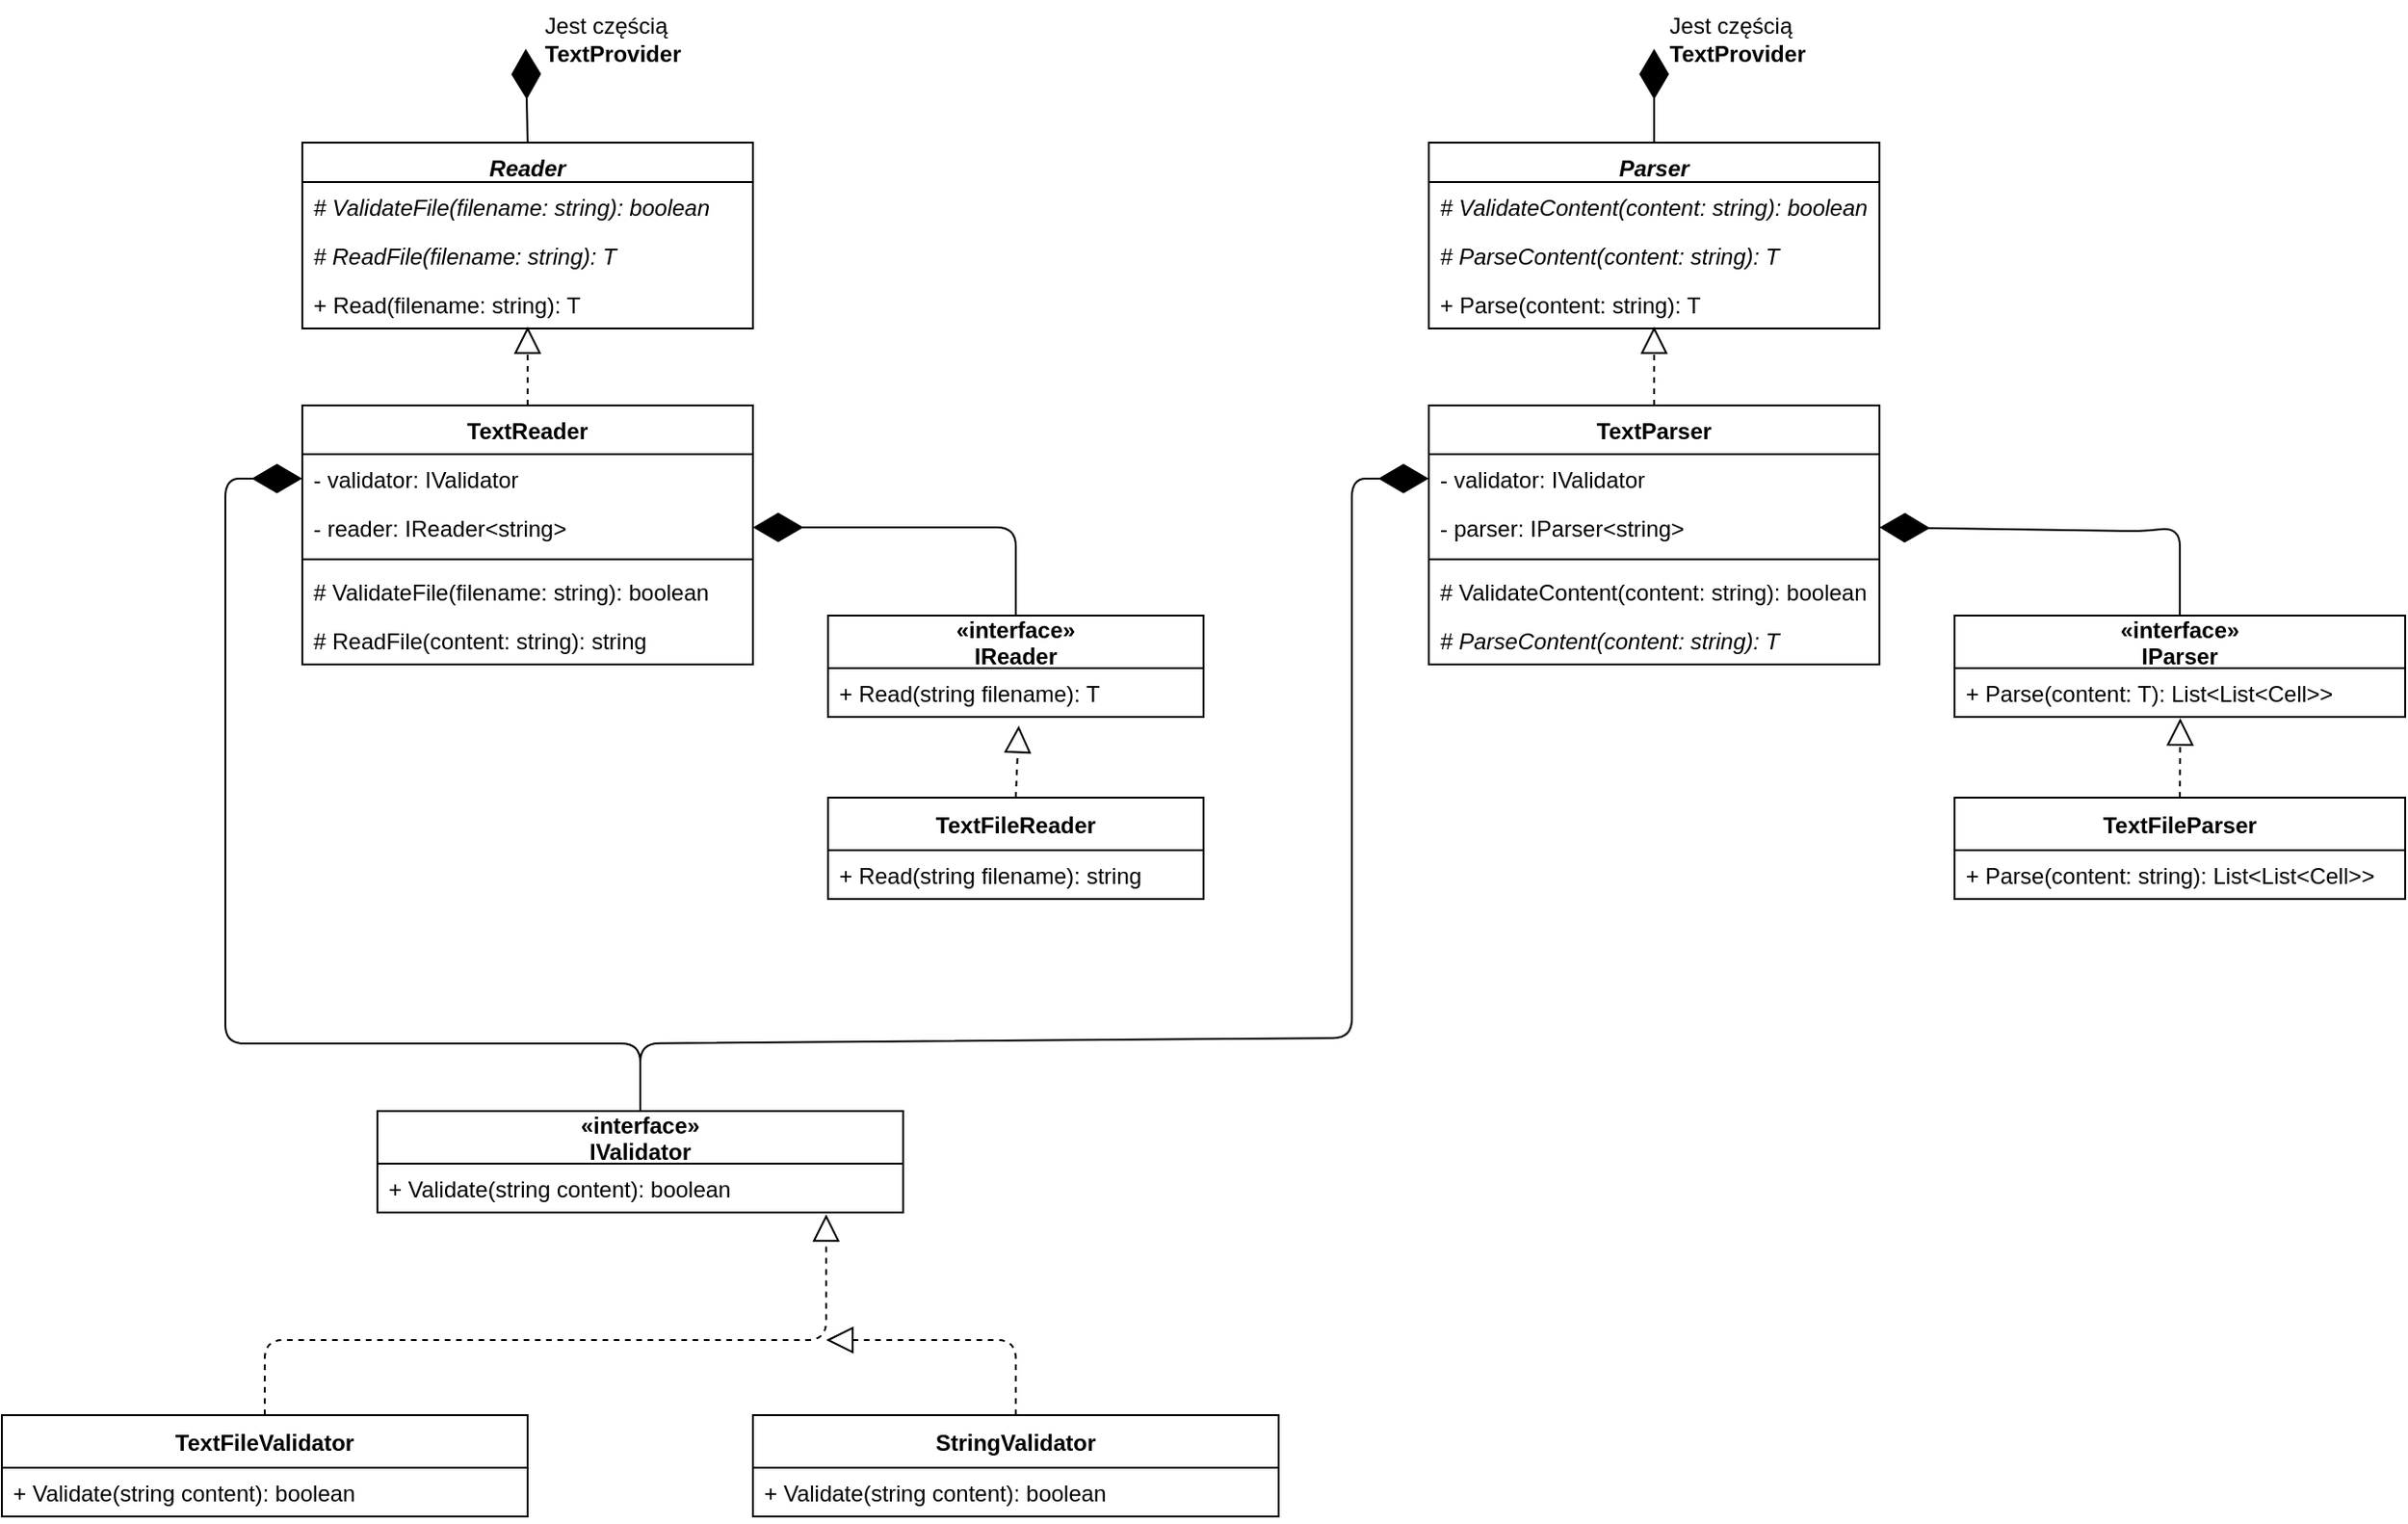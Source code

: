 <mxfile version="13.0.7" type="device"><diagram id="9cOwhmK5myV7WfzDLKmf" name="Page-1"><mxGraphModel dx="868" dy="-579" grid="1" gridSize="10" guides="1" tooltips="1" connect="1" arrows="1" fold="1" page="1" pageScale="1" pageWidth="1390" pageHeight="980" math="0" shadow="0"><root><mxCell id="0"/><mxCell id="1" parent="0"/><mxCell id="5ErWoHdnK1bCBcW2njbX-1" value="" style="endArrow=block;dashed=1;endFill=0;endSize=12;html=1;exitX=0.5;exitY=0;exitDx=0;exitDy=0;entryX=0.5;entryY=0.962;entryDx=0;entryDy=0;entryPerimeter=0;" parent="1" source="5ErWoHdnK1bCBcW2njbX-15" target="5ErWoHdnK1bCBcW2njbX-14" edge="1"><mxGeometry width="160" relative="1" as="geometry"><mxPoint x="1630" y="910" as="sourcePoint"/><mxPoint x="1627.6" y="834.342" as="targetPoint"/></mxGeometry></mxCell><mxCell id="5ErWoHdnK1bCBcW2njbX-2" value="" style="endArrow=diamondThin;endFill=1;endSize=24;html=1;exitX=0.5;exitY=0;exitDx=0;exitDy=0;rounded=1;entryX=1;entryY=0.5;entryDx=0;entryDy=0;" parent="1" source="5ErWoHdnK1bCBcW2njbX-35" target="5ErWoHdnK1bCBcW2njbX-17" edge="1"><mxGeometry width="160" relative="1" as="geometry"><mxPoint x="1630" y="1158" as="sourcePoint"/><mxPoint x="1740" y="1327" as="targetPoint"/><Array as="points"><mxPoint x="1781" y="1325"/></Array></mxGeometry></mxCell><mxCell id="5ErWoHdnK1bCBcW2njbX-3" value="" style="endArrow=block;dashed=1;endFill=0;endSize=12;html=1;exitX=0.5;exitY=0;exitDx=0;exitDy=0;entryX=0.508;entryY=1.179;entryDx=0;entryDy=0;entryPerimeter=0;" parent="1" source="5ErWoHdnK1bCBcW2njbX-37" target="5ErWoHdnK1bCBcW2njbX-36" edge="1"><mxGeometry width="160" relative="1" as="geometry"><mxPoint x="1590" y="1298" as="sourcePoint"/><mxPoint x="1920" y="1427" as="targetPoint"/></mxGeometry></mxCell><mxCell id="5ErWoHdnK1bCBcW2njbX-4" value="" style="endArrow=block;dashed=1;endFill=0;endSize=12;html=1;exitX=0.5;exitY=0;exitDx=0;exitDy=0;" parent="1" source="5ErWoHdnK1bCBcW2njbX-43" edge="1"><mxGeometry width="160" relative="1" as="geometry"><mxPoint x="1350" y="1562" as="sourcePoint"/><mxPoint x="1680" y="1691" as="targetPoint"/><Array as="points"><mxPoint x="1381" y="1758"/><mxPoint x="1680" y="1758"/></Array></mxGeometry></mxCell><mxCell id="5ErWoHdnK1bCBcW2njbX-5" value="" style="endArrow=block;dashed=1;endFill=0;endSize=12;html=1;exitX=0.5;exitY=0;exitDx=0;exitDy=0;" parent="1" source="5ErWoHdnK1bCBcW2njbX-23" edge="1"><mxGeometry width="160" relative="1" as="geometry"><mxPoint x="1890" y="1808" as="sourcePoint"/><mxPoint x="1680" y="1758" as="targetPoint"/><Array as="points"><mxPoint x="1781" y="1758"/></Array></mxGeometry></mxCell><mxCell id="5ErWoHdnK1bCBcW2njbX-6" value="" style="endArrow=diamondThin;endFill=1;endSize=24;html=1;exitX=0.5;exitY=0;exitDx=0;exitDy=0;rounded=1;entryX=0;entryY=0.5;entryDx=0;entryDy=0;" parent="1" source="5ErWoHdnK1bCBcW2njbX-21" target="5ErWoHdnK1bCBcW2njbX-16" edge="1"><mxGeometry width="160" relative="1" as="geometry"><mxPoint x="1970" y="1382" as="sourcePoint"/><mxPoint x="1750" y="1337" as="targetPoint"/><Array as="points"><mxPoint x="1581" y="1600"/><mxPoint x="1360" y="1600"/><mxPoint x="1360" y="1299"/></Array></mxGeometry></mxCell><mxCell id="5ErWoHdnK1bCBcW2njbX-7" value="" style="endArrow=block;dashed=1;endFill=0;endSize=12;html=1;exitX=0.5;exitY=0;exitDx=0;exitDy=0;entryX=0.5;entryY=0.962;entryDx=0;entryDy=0;entryPerimeter=0;" parent="1" source="5ErWoHdnK1bCBcW2njbX-29" target="5ErWoHdnK1bCBcW2njbX-28" edge="1"><mxGeometry width="160" relative="1" as="geometry"><mxPoint x="2230" y="910" as="sourcePoint"/><mxPoint x="2227.6" y="834.342" as="targetPoint"/></mxGeometry></mxCell><mxCell id="5ErWoHdnK1bCBcW2njbX-8" value="" style="endArrow=diamondThin;endFill=1;endSize=24;html=1;exitX=0.5;exitY=0;exitDx=0;exitDy=0;rounded=1;entryX=1;entryY=0.5;entryDx=0;entryDy=0;" parent="1" source="5ErWoHdnK1bCBcW2njbX-39" target="5ErWoHdnK1bCBcW2njbX-31" edge="1"><mxGeometry width="160" relative="1" as="geometry"><mxPoint x="2230" y="1158" as="sourcePoint"/><mxPoint x="2340" y="1327" as="targetPoint"/><Array as="points"><mxPoint x="2401" y="1325"/><mxPoint x="2380" y="1327"/></Array></mxGeometry></mxCell><mxCell id="5ErWoHdnK1bCBcW2njbX-9" value="" style="endArrow=block;dashed=1;endFill=0;endSize=12;html=1;exitX=0.5;exitY=0;exitDx=0;exitDy=0;entryX=0.501;entryY=1.026;entryDx=0;entryDy=0;entryPerimeter=0;" parent="1" source="5ErWoHdnK1bCBcW2njbX-41" target="5ErWoHdnK1bCBcW2njbX-40" edge="1"><mxGeometry width="160" relative="1" as="geometry"><mxPoint x="2190" y="1298" as="sourcePoint"/><mxPoint x="2520" y="1427" as="targetPoint"/></mxGeometry></mxCell><mxCell id="5ErWoHdnK1bCBcW2njbX-10" value="" style="endArrow=diamondThin;endFill=1;endSize=24;html=1;exitX=0.5;exitY=0;exitDx=0;exitDy=0;rounded=1;entryX=0;entryY=0.5;entryDx=0;entryDy=0;" parent="1" source="5ErWoHdnK1bCBcW2njbX-21" target="5ErWoHdnK1bCBcW2njbX-30" edge="1"><mxGeometry width="160" relative="1" as="geometry"><mxPoint x="2470" y="1555" as="sourcePoint"/><mxPoint x="2540" y="1337" as="targetPoint"/><Array as="points"><mxPoint x="1581" y="1600"/><mxPoint x="1960" y="1597"/><mxPoint x="1960" y="1299"/></Array></mxGeometry></mxCell><mxCell id="5ErWoHdnK1bCBcW2njbX-11" value="Reader" style="swimlane;fontStyle=3;align=center;verticalAlign=top;childLayout=stackLayout;horizontal=1;startSize=21;horizontalStack=0;resizeParent=1;resizeParentMax=0;resizeLast=0;collapsible=0;marginBottom=0;" parent="1" vertex="1"><mxGeometry x="1401" y="1120" width="240" height="99" as="geometry"/></mxCell><mxCell id="5ErWoHdnK1bCBcW2njbX-12" value="# ValidateFile(filename: string): boolean" style="text;strokeColor=none;fillColor=none;align=left;verticalAlign=top;spacingLeft=4;spacingRight=4;overflow=hidden;rotatable=0;points=[[0,0.5],[1,0.5]];portConstraint=eastwest;fontStyle=2" parent="5ErWoHdnK1bCBcW2njbX-11" vertex="1"><mxGeometry y="21" width="240" height="26" as="geometry"/></mxCell><mxCell id="5ErWoHdnK1bCBcW2njbX-13" value="# ReadFile(filename: string): T" style="text;strokeColor=none;fillColor=none;align=left;verticalAlign=top;spacingLeft=4;spacingRight=4;overflow=hidden;rotatable=0;points=[[0,0.5],[1,0.5]];portConstraint=eastwest;fontStyle=2" parent="5ErWoHdnK1bCBcW2njbX-11" vertex="1"><mxGeometry y="47" width="240" height="26" as="geometry"/></mxCell><mxCell id="5ErWoHdnK1bCBcW2njbX-14" value="+ Read(filename: string): T" style="text;strokeColor=none;fillColor=none;align=left;verticalAlign=top;spacingLeft=4;spacingRight=4;overflow=hidden;rotatable=0;points=[[0,0.5],[1,0.5]];portConstraint=eastwest;" parent="5ErWoHdnK1bCBcW2njbX-11" vertex="1"><mxGeometry y="73" width="240" height="26" as="geometry"/></mxCell><mxCell id="5ErWoHdnK1bCBcW2njbX-15" value="TextReader" style="swimlane;fontStyle=1;align=center;verticalAlign=top;childLayout=stackLayout;horizontal=1;startSize=26;horizontalStack=0;resizeParent=1;resizeParentMax=0;resizeLast=0;collapsible=0;marginBottom=0;" parent="1" vertex="1"><mxGeometry x="1401" y="1260" width="240" height="138" as="geometry"/></mxCell><mxCell id="5ErWoHdnK1bCBcW2njbX-16" value="- validator: IValidator" style="text;strokeColor=none;fillColor=none;align=left;verticalAlign=top;spacingLeft=4;spacingRight=4;overflow=hidden;rotatable=0;points=[[0,0.5],[1,0.5]];portConstraint=eastwest;" parent="5ErWoHdnK1bCBcW2njbX-15" vertex="1"><mxGeometry y="26" width="240" height="26" as="geometry"/></mxCell><mxCell id="5ErWoHdnK1bCBcW2njbX-17" value="- reader: IReader&lt;string&gt;" style="text;strokeColor=none;fillColor=none;align=left;verticalAlign=top;spacingLeft=4;spacingRight=4;overflow=hidden;rotatable=0;points=[[0,0.5],[1,0.5]];portConstraint=eastwest;" parent="5ErWoHdnK1bCBcW2njbX-15" vertex="1"><mxGeometry y="52" width="240" height="26" as="geometry"/></mxCell><mxCell id="5ErWoHdnK1bCBcW2njbX-18" value="" style="line;strokeWidth=1;fillColor=none;align=left;verticalAlign=middle;spacingTop=-1;spacingLeft=3;spacingRight=3;rotatable=0;labelPosition=right;points=[];portConstraint=eastwest;" parent="5ErWoHdnK1bCBcW2njbX-15" vertex="1"><mxGeometry y="78" width="240" height="8" as="geometry"/></mxCell><mxCell id="5ErWoHdnK1bCBcW2njbX-19" value="# ValidateFile(filename: string): boolean" style="text;strokeColor=none;fillColor=none;align=left;verticalAlign=top;spacingLeft=4;spacingRight=4;overflow=hidden;rotatable=0;points=[[0,0.5],[1,0.5]];portConstraint=eastwest;fontStyle=0" parent="5ErWoHdnK1bCBcW2njbX-15" vertex="1"><mxGeometry y="86" width="240" height="26" as="geometry"/></mxCell><mxCell id="5ErWoHdnK1bCBcW2njbX-20" value="# ReadFile(content: string): string" style="text;strokeColor=none;fillColor=none;align=left;verticalAlign=top;spacingLeft=4;spacingRight=4;overflow=hidden;rotatable=0;points=[[0,0.5],[1,0.5]];portConstraint=eastwest;fontStyle=0" parent="5ErWoHdnK1bCBcW2njbX-15" vertex="1"><mxGeometry y="112" width="240" height="26" as="geometry"/></mxCell><mxCell id="5ErWoHdnK1bCBcW2njbX-21" value="«interface»&#10;IValidator" style="swimlane;fontStyle=1;childLayout=stackLayout;horizontal=1;startSize=28;horizontalStack=0;resizeParent=1;resizeParentMax=0;resizeLast=0;collapsible=0;marginBottom=0;" parent="1" vertex="1"><mxGeometry x="1441" y="1636" width="280" height="54" as="geometry"/></mxCell><mxCell id="5ErWoHdnK1bCBcW2njbX-22" value="+ Validate(string content): boolean" style="text;strokeColor=none;fillColor=none;align=left;verticalAlign=top;spacingLeft=4;spacingRight=4;overflow=hidden;rotatable=0;points=[[0,0.5],[1,0.5]];portConstraint=eastwest;" parent="5ErWoHdnK1bCBcW2njbX-21" vertex="1"><mxGeometry y="28" width="280" height="26" as="geometry"/></mxCell><mxCell id="5ErWoHdnK1bCBcW2njbX-23" value="StringValidator" style="swimlane;fontStyle=1;childLayout=stackLayout;horizontal=1;startSize=28;horizontalStack=0;resizeParent=1;resizeParentMax=0;resizeLast=0;collapsible=0;marginBottom=0;" parent="1" vertex="1"><mxGeometry x="1641" y="1798" width="280" height="54" as="geometry"/></mxCell><mxCell id="5ErWoHdnK1bCBcW2njbX-24" value="+ Validate(string content): boolean" style="text;strokeColor=none;fillColor=none;align=left;verticalAlign=top;spacingLeft=4;spacingRight=4;overflow=hidden;rotatable=0;points=[[0,0.5],[1,0.5]];portConstraint=eastwest;" parent="5ErWoHdnK1bCBcW2njbX-23" vertex="1"><mxGeometry y="28" width="280" height="26" as="geometry"/></mxCell><mxCell id="5ErWoHdnK1bCBcW2njbX-25" value="Parser" style="swimlane;fontStyle=3;align=center;verticalAlign=top;childLayout=stackLayout;horizontal=1;startSize=21;horizontalStack=0;resizeParent=1;resizeParentMax=0;resizeLast=0;collapsible=0;marginBottom=0;" parent="1" vertex="1"><mxGeometry x="2001" y="1120" width="240" height="99" as="geometry"/></mxCell><mxCell id="5ErWoHdnK1bCBcW2njbX-26" value="# ValidateContent(content: string): boolean" style="text;strokeColor=none;fillColor=none;align=left;verticalAlign=top;spacingLeft=4;spacingRight=4;overflow=hidden;rotatable=0;points=[[0,0.5],[1,0.5]];portConstraint=eastwest;fontStyle=2" parent="5ErWoHdnK1bCBcW2njbX-25" vertex="1"><mxGeometry y="21" width="240" height="26" as="geometry"/></mxCell><mxCell id="5ErWoHdnK1bCBcW2njbX-27" value="# ParseContent(content: string): T" style="text;strokeColor=none;fillColor=none;align=left;verticalAlign=top;spacingLeft=4;spacingRight=4;overflow=hidden;rotatable=0;points=[[0,0.5],[1,0.5]];portConstraint=eastwest;fontStyle=2" parent="5ErWoHdnK1bCBcW2njbX-25" vertex="1"><mxGeometry y="47" width="240" height="26" as="geometry"/></mxCell><mxCell id="5ErWoHdnK1bCBcW2njbX-28" value="+ Parse(content: string): T" style="text;strokeColor=none;fillColor=none;align=left;verticalAlign=top;spacingLeft=4;spacingRight=4;overflow=hidden;rotatable=0;points=[[0,0.5],[1,0.5]];portConstraint=eastwest;" parent="5ErWoHdnK1bCBcW2njbX-25" vertex="1"><mxGeometry y="73" width="240" height="26" as="geometry"/></mxCell><mxCell id="5ErWoHdnK1bCBcW2njbX-29" value="TextParser" style="swimlane;fontStyle=1;align=center;verticalAlign=top;childLayout=stackLayout;horizontal=1;startSize=26;horizontalStack=0;resizeParent=1;resizeParentMax=0;resizeLast=0;collapsible=0;marginBottom=0;" parent="1" vertex="1"><mxGeometry x="2001" y="1260" width="240" height="138" as="geometry"/></mxCell><mxCell id="5ErWoHdnK1bCBcW2njbX-30" value="- validator: IValidator" style="text;strokeColor=none;fillColor=none;align=left;verticalAlign=top;spacingLeft=4;spacingRight=4;overflow=hidden;rotatable=0;points=[[0,0.5],[1,0.5]];portConstraint=eastwest;" parent="5ErWoHdnK1bCBcW2njbX-29" vertex="1"><mxGeometry y="26" width="240" height="26" as="geometry"/></mxCell><mxCell id="5ErWoHdnK1bCBcW2njbX-31" value="- parser: IParser&lt;string&gt;" style="text;strokeColor=none;fillColor=none;align=left;verticalAlign=top;spacingLeft=4;spacingRight=4;overflow=hidden;rotatable=0;points=[[0,0.5],[1,0.5]];portConstraint=eastwest;" parent="5ErWoHdnK1bCBcW2njbX-29" vertex="1"><mxGeometry y="52" width="240" height="26" as="geometry"/></mxCell><mxCell id="5ErWoHdnK1bCBcW2njbX-32" value="" style="line;strokeWidth=1;fillColor=none;align=left;verticalAlign=middle;spacingTop=-1;spacingLeft=3;spacingRight=3;rotatable=0;labelPosition=right;points=[];portConstraint=eastwest;" parent="5ErWoHdnK1bCBcW2njbX-29" vertex="1"><mxGeometry y="78" width="240" height="8" as="geometry"/></mxCell><mxCell id="5ErWoHdnK1bCBcW2njbX-33" value="# ValidateContent(content: string): boolean" style="text;strokeColor=none;fillColor=none;align=left;verticalAlign=top;spacingLeft=4;spacingRight=4;overflow=hidden;rotatable=0;points=[[0,0.5],[1,0.5]];portConstraint=eastwest;fontStyle=0" parent="5ErWoHdnK1bCBcW2njbX-29" vertex="1"><mxGeometry y="86" width="240" height="26" as="geometry"/></mxCell><mxCell id="5ErWoHdnK1bCBcW2njbX-34" value="# ParseContent(content: string): T" style="text;strokeColor=none;fillColor=none;align=left;verticalAlign=top;spacingLeft=4;spacingRight=4;overflow=hidden;rotatable=0;points=[[0,0.5],[1,0.5]];portConstraint=eastwest;fontStyle=2" parent="5ErWoHdnK1bCBcW2njbX-29" vertex="1"><mxGeometry y="112" width="240" height="26" as="geometry"/></mxCell><mxCell id="5ErWoHdnK1bCBcW2njbX-35" value="«interface»&#10;IReader" style="swimlane;fontStyle=1;childLayout=stackLayout;horizontal=1;startSize=28;horizontalStack=0;resizeParent=1;resizeParentMax=0;resizeLast=0;collapsible=0;marginBottom=0;" parent="1" vertex="1"><mxGeometry x="1681" y="1372" width="200" height="54" as="geometry"/></mxCell><mxCell id="5ErWoHdnK1bCBcW2njbX-36" value="+ Read(string filename): T" style="text;strokeColor=none;fillColor=none;align=left;verticalAlign=top;spacingLeft=4;spacingRight=4;overflow=hidden;rotatable=0;points=[[0,0.5],[1,0.5]];portConstraint=eastwest;" parent="5ErWoHdnK1bCBcW2njbX-35" vertex="1"><mxGeometry y="28" width="200" height="26" as="geometry"/></mxCell><mxCell id="5ErWoHdnK1bCBcW2njbX-37" value="TextFileReader" style="swimlane;fontStyle=1;childLayout=stackLayout;horizontal=1;startSize=28;horizontalStack=0;resizeParent=1;resizeParentMax=0;resizeLast=0;collapsible=0;marginBottom=0;" parent="1" vertex="1"><mxGeometry x="1681" y="1469" width="200" height="54" as="geometry"/></mxCell><mxCell id="5ErWoHdnK1bCBcW2njbX-38" value="+ Read(string filename): string" style="text;strokeColor=none;fillColor=none;align=left;verticalAlign=top;spacingLeft=4;spacingRight=4;overflow=hidden;rotatable=0;points=[[0,0.5],[1,0.5]];portConstraint=eastwest;" parent="5ErWoHdnK1bCBcW2njbX-37" vertex="1"><mxGeometry y="28" width="200" height="26" as="geometry"/></mxCell><mxCell id="5ErWoHdnK1bCBcW2njbX-39" value="«interface»&#10;IParser" style="swimlane;fontStyle=1;childLayout=stackLayout;horizontal=1;startSize=28;horizontalStack=0;resizeParent=1;resizeParentMax=0;resizeLast=0;collapsible=0;marginBottom=0;" parent="1" vertex="1"><mxGeometry x="2281" y="1372" width="240" height="54" as="geometry"/></mxCell><mxCell id="5ErWoHdnK1bCBcW2njbX-40" value="+ Parse(content: T): List&lt;List&lt;Cell&gt;&gt;" style="text;strokeColor=none;fillColor=none;align=left;verticalAlign=top;spacingLeft=4;spacingRight=4;overflow=hidden;rotatable=0;points=[[0,0.5],[1,0.5]];portConstraint=eastwest;" parent="5ErWoHdnK1bCBcW2njbX-39" vertex="1"><mxGeometry y="28" width="240" height="26" as="geometry"/></mxCell><mxCell id="5ErWoHdnK1bCBcW2njbX-41" value="TextFileParser" style="swimlane;fontStyle=1;childLayout=stackLayout;horizontal=1;startSize=28;horizontalStack=0;resizeParent=1;resizeParentMax=0;resizeLast=0;collapsible=0;marginBottom=0;" parent="1" vertex="1"><mxGeometry x="2281" y="1469" width="240" height="54" as="geometry"/></mxCell><mxCell id="5ErWoHdnK1bCBcW2njbX-42" value="+ Parse(content: string): List&lt;List&lt;Cell&gt;&gt;" style="text;strokeColor=none;fillColor=none;align=left;verticalAlign=top;spacingLeft=4;spacingRight=4;overflow=hidden;rotatable=0;points=[[0,0.5],[1,0.5]];portConstraint=eastwest;" parent="5ErWoHdnK1bCBcW2njbX-41" vertex="1"><mxGeometry y="28" width="240" height="26" as="geometry"/></mxCell><mxCell id="5ErWoHdnK1bCBcW2njbX-43" value="TextFileValidator" style="swimlane;fontStyle=1;childLayout=stackLayout;horizontal=1;startSize=28;horizontalStack=0;resizeParent=1;resizeParentMax=0;resizeLast=0;collapsible=0;marginBottom=0;" parent="1" vertex="1"><mxGeometry x="1241" y="1798" width="280" height="54" as="geometry"/></mxCell><mxCell id="5ErWoHdnK1bCBcW2njbX-44" value="+ Validate(string content): boolean" style="text;strokeColor=none;fillColor=none;align=left;verticalAlign=top;spacingLeft=4;spacingRight=4;overflow=hidden;rotatable=0;points=[[0,0.5],[1,0.5]];portConstraint=eastwest;" parent="5ErWoHdnK1bCBcW2njbX-43" vertex="1"><mxGeometry y="28" width="280" height="26" as="geometry"/></mxCell><mxCell id="5ErWoHdnK1bCBcW2njbX-45" value="" style="endArrow=diamondThin;endFill=1;endSize=24;html=1;exitX=0.5;exitY=0;exitDx=0;exitDy=0;rounded=1;" parent="1" source="5ErWoHdnK1bCBcW2njbX-11" edge="1"><mxGeometry width="160" relative="1" as="geometry"><mxPoint x="1791" y="1382" as="sourcePoint"/><mxPoint x="1520" y="1070" as="targetPoint"/><Array as="points"/></mxGeometry></mxCell><mxCell id="5ErWoHdnK1bCBcW2njbX-46" value="" style="endArrow=diamondThin;endFill=1;endSize=24;html=1;exitX=0.5;exitY=0;exitDx=0;exitDy=0;rounded=1;" parent="1" source="5ErWoHdnK1bCBcW2njbX-25" edge="1"><mxGeometry width="160" relative="1" as="geometry"><mxPoint x="1531" y="1130" as="sourcePoint"/><mxPoint x="2121" y="1070" as="targetPoint"/><Array as="points"/></mxGeometry></mxCell><mxCell id="nENbwY9QZfMUxILld23T-1" value="&lt;div style=&quot;text-align: left&quot;&gt;Jest częścią&lt;/div&gt;&lt;b&gt;TextProvider&lt;/b&gt;" style="text;html=1;align=center;verticalAlign=middle;resizable=0;points=[];autosize=1;" parent="1" vertex="1"><mxGeometry x="1521" y="1050" width="90" height="30" as="geometry"/></mxCell><mxCell id="nENbwY9QZfMUxILld23T-4" value="&lt;div style=&quot;text-align: left&quot;&gt;Jest częścią&lt;/div&gt;&lt;b&gt;TextProvider&lt;/b&gt;" style="text;html=1;align=center;verticalAlign=middle;resizable=0;points=[];autosize=1;" parent="1" vertex="1"><mxGeometry x="2120" y="1050" width="90" height="30" as="geometry"/></mxCell></root></mxGraphModel></diagram></mxfile>
